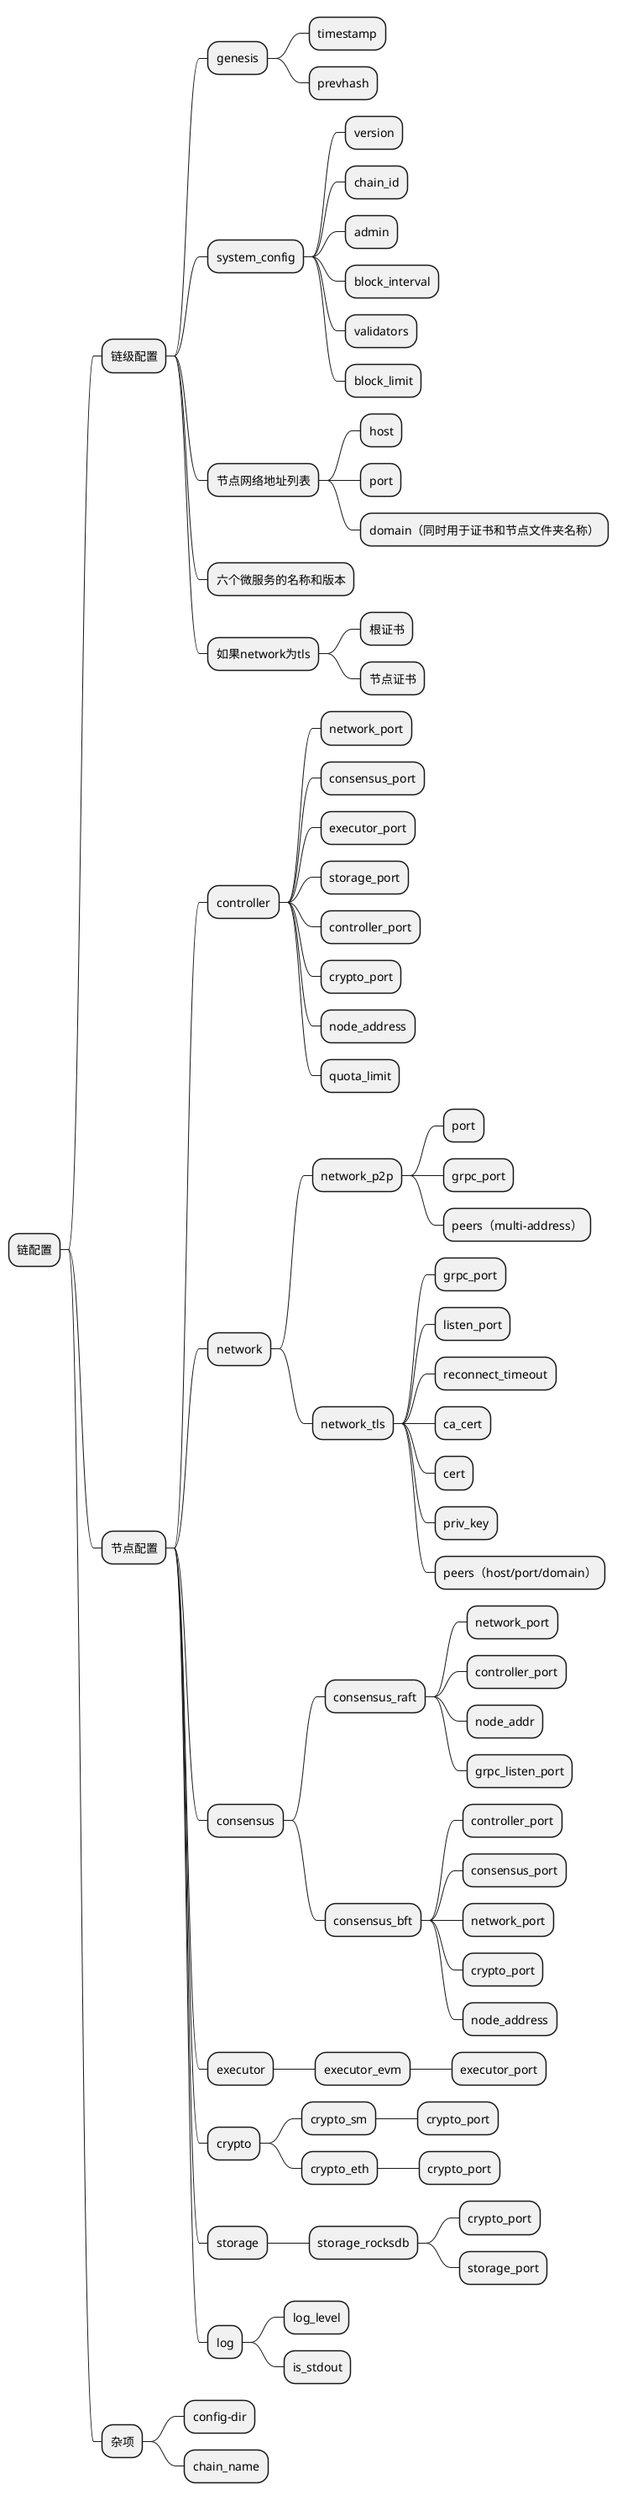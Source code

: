 @startmindmap
+ 链配置
++ 链级配置
+++ genesis
++++ timestamp
++++ prevhash
+++ system_config
++++ version
++++ chain_id
++++ admin
++++ block_interval
++++ validators
++++ block_limit
+++ 节点网络地址列表
++++ host
++++ port
++++ domain（同时用于证书和节点文件夹名称）
+++ 六个微服务的名称和版本
+++ 如果network为tls
++++ 根证书
++++ 节点证书
++ 节点配置
+++ controller
++++ network_port
++++ consensus_port
++++ executor_port
++++ storage_port
++++ controller_port
++++ crypto_port
++++ node_address
++++ quota_limit
+++ network
++++ network_p2p
+++++ port
+++++ grpc_port
+++++ peers（multi-address）
++++ network_tls
+++++ grpc_port
+++++ listen_port
+++++ reconnect_timeout
+++++ ca_cert
+++++ cert
+++++ priv_key
+++++ peers（host/port/domain）
+++ consensus
++++ consensus_raft
+++++ network_port
+++++ controller_port
+++++ node_addr
+++++ grpc_listen_port
++++ consensus_bft
+++++ controller_port
+++++ consensus_port
+++++ network_port
+++++ crypto_port
+++++ node_address
+++ executor
++++ executor_evm
+++++ executor_port
+++ crypto
++++ crypto_sm
+++++ crypto_port
++++ crypto_eth
+++++ crypto_port
+++ storage
++++ storage_rocksdb
+++++ crypto_port
+++++ storage_port
+++ log
++++ log_level
++++ is_stdout
++ 杂项
+++ config-dir
+++ chain_name
@endmindmap

